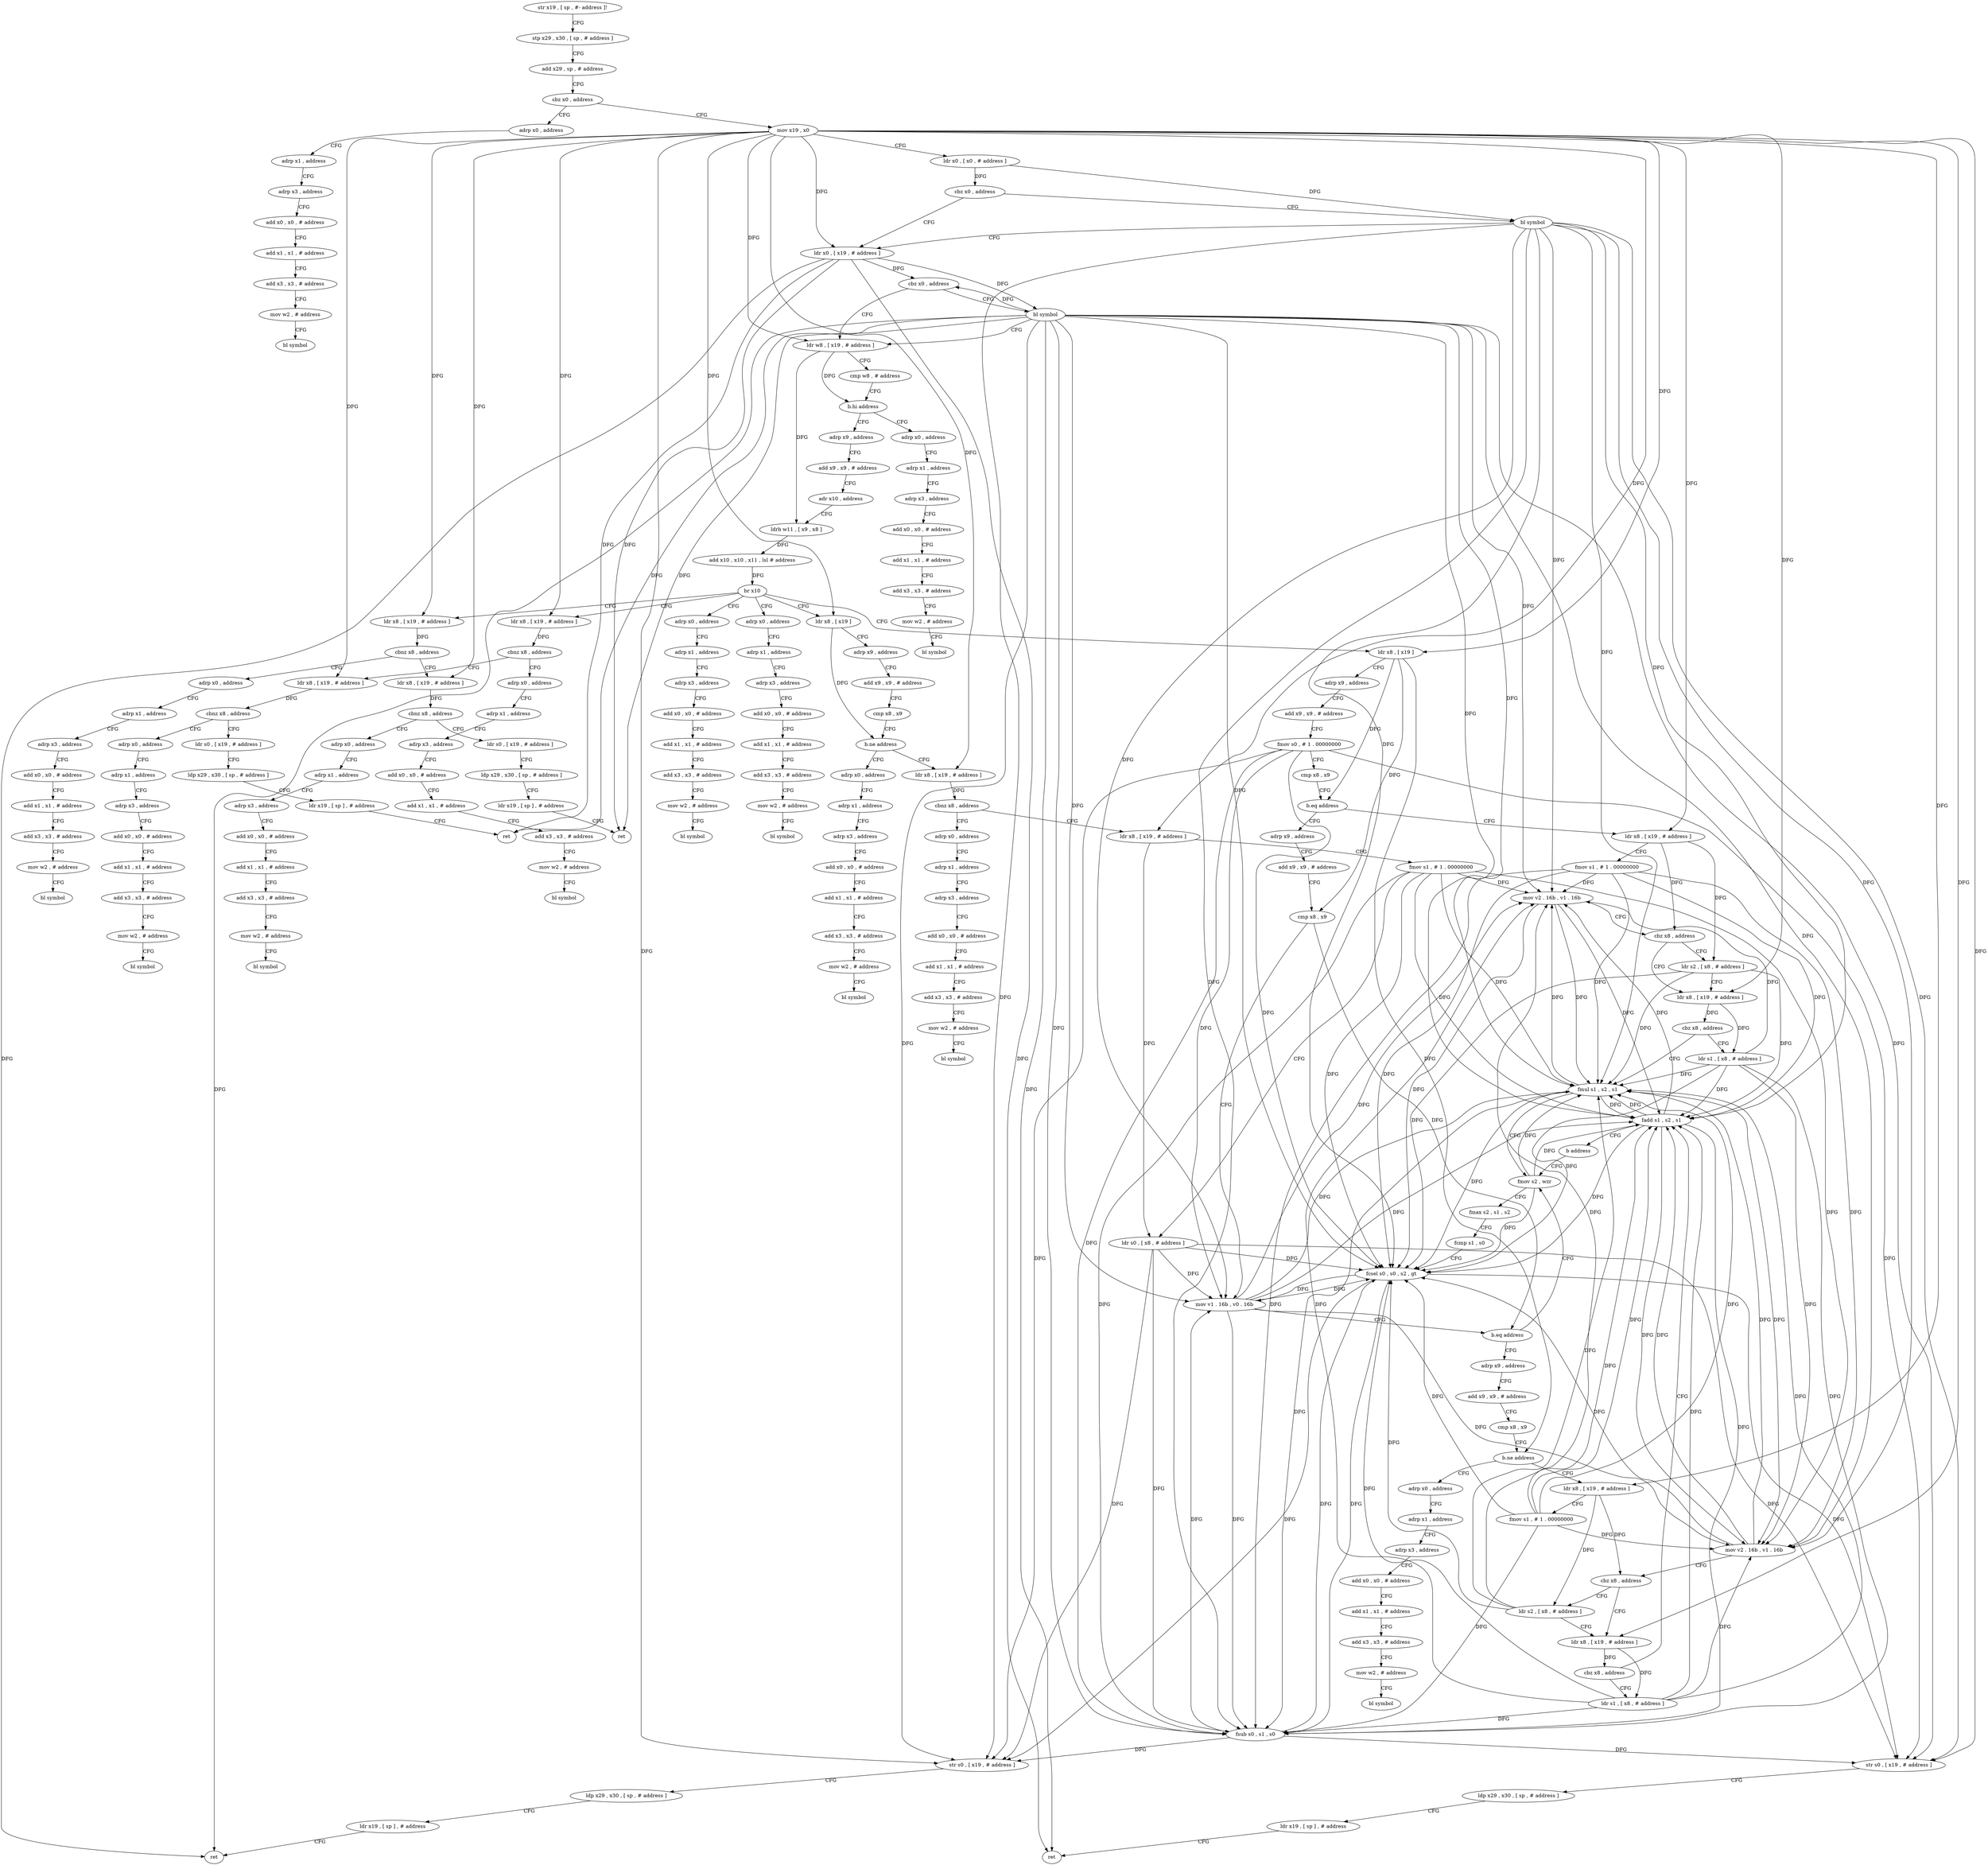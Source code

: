 digraph "func" {
"4220416" [label = "str x19 , [ sp , #- address ]!" ]
"4220420" [label = "stp x29 , x30 , [ sp , # address ]" ]
"4220424" [label = "add x29 , sp , # address" ]
"4220428" [label = "cbz x0 , address" ]
"4220788" [label = "adrp x0 , address" ]
"4220432" [label = "mov x19 , x0" ]
"4220792" [label = "adrp x1 , address" ]
"4220796" [label = "adrp x3 , address" ]
"4220800" [label = "add x0 , x0 , # address" ]
"4220804" [label = "add x1 , x1 , # address" ]
"4220808" [label = "add x3 , x3 , # address" ]
"4220812" [label = "mov w2 , # address" ]
"4220816" [label = "bl symbol" ]
"4220436" [label = "ldr x0 , [ x0 , # address ]" ]
"4220440" [label = "cbz x0 , address" ]
"4220448" [label = "ldr x0 , [ x19 , # address ]" ]
"4220444" [label = "bl symbol" ]
"4220452" [label = "cbz x0 , address" ]
"4220460" [label = "ldr w8 , [ x19 , # address ]" ]
"4220456" [label = "bl symbol" ]
"4220464" [label = "cmp w8 , # address" ]
"4220468" [label = "b.hi address" ]
"4220820" [label = "adrp x0 , address" ]
"4220472" [label = "adrp x9 , address" ]
"4220824" [label = "adrp x1 , address" ]
"4220828" [label = "adrp x3 , address" ]
"4220832" [label = "add x0 , x0 , # address" ]
"4220836" [label = "add x1 , x1 , # address" ]
"4220840" [label = "add x3 , x3 , # address" ]
"4220844" [label = "mov w2 , # address" ]
"4220848" [label = "bl symbol" ]
"4220476" [label = "add x9 , x9 , # address" ]
"4220480" [label = "adr x10 , address" ]
"4220484" [label = "ldrb w11 , [ x9 , x8 ]" ]
"4220488" [label = "add x10 , x10 , x11 , lsl # address" ]
"4220492" [label = "br x10" ]
"4220496" [label = "ldr x8 , [ x19 , # address ]" ]
"4220528" [label = "ldr x8 , [ x19 ]" ]
"4220588" [label = "ldr x8 , [ x19 ]" ]
"4220688" [label = "ldr x8 , [ x19 , # address ]" ]
"4220852" [label = "adrp x0 , address" ]
"4220884" [label = "adrp x0 , address" ]
"4220500" [label = "cbnz x8 , address" ]
"4220916" [label = "adrp x0 , address" ]
"4220504" [label = "ldr x8 , [ x19 , # address ]" ]
"4220532" [label = "adrp x9 , address" ]
"4220536" [label = "add x9 , x9 , # address" ]
"4220540" [label = "cmp x8 , x9" ]
"4220544" [label = "b.ne address" ]
"4220980" [label = "adrp x0 , address" ]
"4220548" [label = "ldr x8 , [ x19 , # address ]" ]
"4220592" [label = "adrp x9 , address" ]
"4220596" [label = "add x9 , x9 , # address" ]
"4220600" [label = "fmov s0 , # 1 . 00000000" ]
"4220604" [label = "cmp x8 , x9" ]
"4220608" [label = "b.eq address" ]
"4220720" [label = "ldr x8 , [ x19 , # address ]" ]
"4220612" [label = "adrp x9 , address" ]
"4220692" [label = "cbnz x8 , address" ]
"4221044" [label = "adrp x0 , address" ]
"4220696" [label = "ldr x8 , [ x19 , # address ]" ]
"4220856" [label = "adrp x1 , address" ]
"4220860" [label = "adrp x3 , address" ]
"4220864" [label = "add x0 , x0 , # address" ]
"4220868" [label = "add x1 , x1 , # address" ]
"4220872" [label = "add x3 , x3 , # address" ]
"4220876" [label = "mov w2 , # address" ]
"4220880" [label = "bl symbol" ]
"4220888" [label = "adrp x1 , address" ]
"4220892" [label = "adrp x3 , address" ]
"4220896" [label = "add x0 , x0 , # address" ]
"4220900" [label = "add x1 , x1 , # address" ]
"4220904" [label = "add x3 , x3 , # address" ]
"4220908" [label = "mov w2 , # address" ]
"4220912" [label = "bl symbol" ]
"4220920" [label = "adrp x1 , address" ]
"4220924" [label = "adrp x3 , address" ]
"4220928" [label = "add x0 , x0 , # address" ]
"4220932" [label = "add x1 , x1 , # address" ]
"4220936" [label = "add x3 , x3 , # address" ]
"4220940" [label = "mov w2 , # address" ]
"4220944" [label = "bl symbol" ]
"4220508" [label = "cbnz x8 , address" ]
"4220948" [label = "adrp x0 , address" ]
"4220512" [label = "ldr s0 , [ x19 , # address ]" ]
"4220984" [label = "adrp x1 , address" ]
"4220988" [label = "adrp x3 , address" ]
"4220992" [label = "add x0 , x0 , # address" ]
"4220996" [label = "add x1 , x1 , # address" ]
"4221000" [label = "add x3 , x3 , # address" ]
"4221004" [label = "mov w2 , # address" ]
"4221008" [label = "bl symbol" ]
"4220552" [label = "cbnz x8 , address" ]
"4221012" [label = "adrp x0 , address" ]
"4220556" [label = "ldr x8 , [ x19 , # address ]" ]
"4220724" [label = "fmov s1 , # 1 . 00000000" ]
"4220728" [label = "mov v2 . 16b , v1 . 16b" ]
"4220732" [label = "cbz x8 , address" ]
"4220740" [label = "ldr x8 , [ x19 , # address ]" ]
"4220736" [label = "ldr s2 , [ x8 , # address ]" ]
"4220616" [label = "add x9 , x9 , # address" ]
"4220620" [label = "cmp x8 , x9" ]
"4220624" [label = "mov v1 . 16b , v0 . 16b" ]
"4220628" [label = "b.eq address" ]
"4220756" [label = "fmov s2 , wzr" ]
"4220632" [label = "adrp x9 , address" ]
"4221048" [label = "adrp x1 , address" ]
"4221052" [label = "adrp x3 , address" ]
"4221056" [label = "add x0 , x0 , # address" ]
"4221060" [label = "add x1 , x1 , # address" ]
"4221064" [label = "add x3 , x3 , # address" ]
"4221068" [label = "mov w2 , # address" ]
"4221072" [label = "bl symbol" ]
"4220700" [label = "cbnz x8 , address" ]
"4221076" [label = "adrp x0 , address" ]
"4220704" [label = "ldr s0 , [ x19 , # address ]" ]
"4220952" [label = "adrp x1 , address" ]
"4220956" [label = "adrp x3 , address" ]
"4220960" [label = "add x0 , x0 , # address" ]
"4220964" [label = "add x1 , x1 , # address" ]
"4220968" [label = "add x3 , x3 , # address" ]
"4220972" [label = "mov w2 , # address" ]
"4220976" [label = "bl symbol" ]
"4220516" [label = "ldp x29 , x30 , [ sp , # address ]" ]
"4220520" [label = "ldr x19 , [ sp ] , # address" ]
"4220524" [label = "ret" ]
"4221016" [label = "adrp x1 , address" ]
"4221020" [label = "adrp x3 , address" ]
"4221024" [label = "add x0 , x0 , # address" ]
"4221028" [label = "add x1 , x1 , # address" ]
"4221032" [label = "add x3 , x3 , # address" ]
"4221036" [label = "mov w2 , # address" ]
"4221040" [label = "bl symbol" ]
"4220560" [label = "fmov s1 , # 1 . 00000000" ]
"4220564" [label = "ldr s0 , [ x8 , # address ]" ]
"4220568" [label = "fsub s0 , s1 , s0" ]
"4220572" [label = "str s0 , [ x19 , # address ]" ]
"4220576" [label = "ldp x29 , x30 , [ sp , # address ]" ]
"4220580" [label = "ldr x19 , [ sp ] , # address" ]
"4220584" [label = "ret" ]
"4220744" [label = "cbz x8 , address" ]
"4220752" [label = "fmul s1 , s2 , s1" ]
"4220748" [label = "ldr s1 , [ x8 , # address ]" ]
"4220760" [label = "fmax s2 , s1 , s2" ]
"4220764" [label = "fcmp s1 , s0" ]
"4220768" [label = "fcsel s0 , s0 , s2 , gt" ]
"4220772" [label = "str s0 , [ x19 , # address ]" ]
"4220776" [label = "ldp x29 , x30 , [ sp , # address ]" ]
"4220780" [label = "ldr x19 , [ sp ] , # address" ]
"4220784" [label = "ret" ]
"4220636" [label = "add x9 , x9 , # address" ]
"4220640" [label = "cmp x8 , x9" ]
"4220644" [label = "b.ne address" ]
"4221108" [label = "adrp x0 , address" ]
"4220648" [label = "ldr x8 , [ x19 , # address ]" ]
"4221080" [label = "adrp x1 , address" ]
"4221084" [label = "adrp x3 , address" ]
"4221088" [label = "add x0 , x0 , # address" ]
"4221092" [label = "add x1 , x1 , # address" ]
"4221096" [label = "add x3 , x3 , # address" ]
"4221100" [label = "mov w2 , # address" ]
"4221104" [label = "bl symbol" ]
"4220708" [label = "ldp x29 , x30 , [ sp , # address ]" ]
"4220712" [label = "ldr x19 , [ sp ] , # address" ]
"4220716" [label = "ret" ]
"4221112" [label = "adrp x1 , address" ]
"4221116" [label = "adrp x3 , address" ]
"4221120" [label = "add x0 , x0 , # address" ]
"4221124" [label = "add x1 , x1 , # address" ]
"4221128" [label = "add x3 , x3 , # address" ]
"4221132" [label = "mov w2 , # address" ]
"4221136" [label = "bl symbol" ]
"4220652" [label = "fmov s1 , # 1 . 00000000" ]
"4220656" [label = "mov v2 . 16b , v1 . 16b" ]
"4220660" [label = "cbz x8 , address" ]
"4220668" [label = "ldr x8 , [ x19 , # address ]" ]
"4220664" [label = "ldr s2 , [ x8 , # address ]" ]
"4220672" [label = "cbz x8 , address" ]
"4220680" [label = "fadd s1 , s2 , s1" ]
"4220676" [label = "ldr s1 , [ x8 , # address ]" ]
"4220684" [label = "b address" ]
"4220416" -> "4220420" [ label = "CFG" ]
"4220420" -> "4220424" [ label = "CFG" ]
"4220424" -> "4220428" [ label = "CFG" ]
"4220428" -> "4220788" [ label = "CFG" ]
"4220428" -> "4220432" [ label = "CFG" ]
"4220788" -> "4220792" [ label = "CFG" ]
"4220432" -> "4220436" [ label = "CFG" ]
"4220432" -> "4220448" [ label = "DFG" ]
"4220432" -> "4220460" [ label = "DFG" ]
"4220432" -> "4220496" [ label = "DFG" ]
"4220432" -> "4220528" [ label = "DFG" ]
"4220432" -> "4220588" [ label = "DFG" ]
"4220432" -> "4220688" [ label = "DFG" ]
"4220432" -> "4220504" [ label = "DFG" ]
"4220432" -> "4220548" [ label = "DFG" ]
"4220432" -> "4220720" [ label = "DFG" ]
"4220432" -> "4220696" [ label = "DFG" ]
"4220432" -> "4220556" [ label = "DFG" ]
"4220432" -> "4220572" [ label = "DFG" ]
"4220432" -> "4220740" [ label = "DFG" ]
"4220432" -> "4220648" [ label = "DFG" ]
"4220432" -> "4220772" [ label = "DFG" ]
"4220432" -> "4220668" [ label = "DFG" ]
"4220792" -> "4220796" [ label = "CFG" ]
"4220796" -> "4220800" [ label = "CFG" ]
"4220800" -> "4220804" [ label = "CFG" ]
"4220804" -> "4220808" [ label = "CFG" ]
"4220808" -> "4220812" [ label = "CFG" ]
"4220812" -> "4220816" [ label = "CFG" ]
"4220436" -> "4220440" [ label = "DFG" ]
"4220436" -> "4220444" [ label = "DFG" ]
"4220440" -> "4220448" [ label = "CFG" ]
"4220440" -> "4220444" [ label = "CFG" ]
"4220448" -> "4220452" [ label = "DFG" ]
"4220448" -> "4220456" [ label = "DFG" ]
"4220448" -> "4220524" [ label = "DFG" ]
"4220448" -> "4220584" [ label = "DFG" ]
"4220448" -> "4220716" [ label = "DFG" ]
"4220448" -> "4220784" [ label = "DFG" ]
"4220444" -> "4220448" [ label = "CFG" ]
"4220444" -> "4220624" [ label = "DFG" ]
"4220444" -> "4220568" [ label = "DFG" ]
"4220444" -> "4220572" [ label = "DFG" ]
"4220444" -> "4220768" [ label = "DFG" ]
"4220444" -> "4220772" [ label = "DFG" ]
"4220444" -> "4220728" [ label = "DFG" ]
"4220444" -> "4220752" [ label = "DFG" ]
"4220444" -> "4220656" [ label = "DFG" ]
"4220444" -> "4220680" [ label = "DFG" ]
"4220452" -> "4220460" [ label = "CFG" ]
"4220452" -> "4220456" [ label = "CFG" ]
"4220460" -> "4220464" [ label = "CFG" ]
"4220460" -> "4220468" [ label = "DFG" ]
"4220460" -> "4220484" [ label = "DFG" ]
"4220456" -> "4220460" [ label = "CFG" ]
"4220456" -> "4220452" [ label = "DFG" ]
"4220456" -> "4220524" [ label = "DFG" ]
"4220456" -> "4220584" [ label = "DFG" ]
"4220456" -> "4220716" [ label = "DFG" ]
"4220456" -> "4220784" [ label = "DFG" ]
"4220456" -> "4220624" [ label = "DFG" ]
"4220456" -> "4220568" [ label = "DFG" ]
"4220456" -> "4220572" [ label = "DFG" ]
"4220456" -> "4220768" [ label = "DFG" ]
"4220456" -> "4220772" [ label = "DFG" ]
"4220456" -> "4220728" [ label = "DFG" ]
"4220456" -> "4220752" [ label = "DFG" ]
"4220456" -> "4220656" [ label = "DFG" ]
"4220456" -> "4220680" [ label = "DFG" ]
"4220464" -> "4220468" [ label = "CFG" ]
"4220468" -> "4220820" [ label = "CFG" ]
"4220468" -> "4220472" [ label = "CFG" ]
"4220820" -> "4220824" [ label = "CFG" ]
"4220472" -> "4220476" [ label = "CFG" ]
"4220824" -> "4220828" [ label = "CFG" ]
"4220828" -> "4220832" [ label = "CFG" ]
"4220832" -> "4220836" [ label = "CFG" ]
"4220836" -> "4220840" [ label = "CFG" ]
"4220840" -> "4220844" [ label = "CFG" ]
"4220844" -> "4220848" [ label = "CFG" ]
"4220476" -> "4220480" [ label = "CFG" ]
"4220480" -> "4220484" [ label = "CFG" ]
"4220484" -> "4220488" [ label = "DFG" ]
"4220488" -> "4220492" [ label = "DFG" ]
"4220492" -> "4220496" [ label = "CFG" ]
"4220492" -> "4220528" [ label = "CFG" ]
"4220492" -> "4220588" [ label = "CFG" ]
"4220492" -> "4220688" [ label = "CFG" ]
"4220492" -> "4220852" [ label = "CFG" ]
"4220492" -> "4220884" [ label = "CFG" ]
"4220496" -> "4220500" [ label = "DFG" ]
"4220528" -> "4220532" [ label = "CFG" ]
"4220528" -> "4220544" [ label = "DFG" ]
"4220588" -> "4220592" [ label = "CFG" ]
"4220588" -> "4220608" [ label = "DFG" ]
"4220588" -> "4220620" [ label = "DFG" ]
"4220588" -> "4220644" [ label = "DFG" ]
"4220688" -> "4220692" [ label = "DFG" ]
"4220852" -> "4220856" [ label = "CFG" ]
"4220884" -> "4220888" [ label = "CFG" ]
"4220500" -> "4220916" [ label = "CFG" ]
"4220500" -> "4220504" [ label = "CFG" ]
"4220916" -> "4220920" [ label = "CFG" ]
"4220504" -> "4220508" [ label = "DFG" ]
"4220532" -> "4220536" [ label = "CFG" ]
"4220536" -> "4220540" [ label = "CFG" ]
"4220540" -> "4220544" [ label = "CFG" ]
"4220544" -> "4220980" [ label = "CFG" ]
"4220544" -> "4220548" [ label = "CFG" ]
"4220980" -> "4220984" [ label = "CFG" ]
"4220548" -> "4220552" [ label = "DFG" ]
"4220592" -> "4220596" [ label = "CFG" ]
"4220596" -> "4220600" [ label = "CFG" ]
"4220600" -> "4220604" [ label = "CFG" ]
"4220600" -> "4220624" [ label = "DFG" ]
"4220600" -> "4220568" [ label = "DFG" ]
"4220600" -> "4220572" [ label = "DFG" ]
"4220600" -> "4220768" [ label = "DFG" ]
"4220600" -> "4220772" [ label = "DFG" ]
"4220604" -> "4220608" [ label = "CFG" ]
"4220608" -> "4220720" [ label = "CFG" ]
"4220608" -> "4220612" [ label = "CFG" ]
"4220720" -> "4220724" [ label = "CFG" ]
"4220720" -> "4220732" [ label = "DFG" ]
"4220720" -> "4220736" [ label = "DFG" ]
"4220612" -> "4220616" [ label = "CFG" ]
"4220692" -> "4221044" [ label = "CFG" ]
"4220692" -> "4220696" [ label = "CFG" ]
"4221044" -> "4221048" [ label = "CFG" ]
"4220696" -> "4220700" [ label = "DFG" ]
"4220856" -> "4220860" [ label = "CFG" ]
"4220860" -> "4220864" [ label = "CFG" ]
"4220864" -> "4220868" [ label = "CFG" ]
"4220868" -> "4220872" [ label = "CFG" ]
"4220872" -> "4220876" [ label = "CFG" ]
"4220876" -> "4220880" [ label = "CFG" ]
"4220888" -> "4220892" [ label = "CFG" ]
"4220892" -> "4220896" [ label = "CFG" ]
"4220896" -> "4220900" [ label = "CFG" ]
"4220900" -> "4220904" [ label = "CFG" ]
"4220904" -> "4220908" [ label = "CFG" ]
"4220908" -> "4220912" [ label = "CFG" ]
"4220920" -> "4220924" [ label = "CFG" ]
"4220924" -> "4220928" [ label = "CFG" ]
"4220928" -> "4220932" [ label = "CFG" ]
"4220932" -> "4220936" [ label = "CFG" ]
"4220936" -> "4220940" [ label = "CFG" ]
"4220940" -> "4220944" [ label = "CFG" ]
"4220508" -> "4220948" [ label = "CFG" ]
"4220508" -> "4220512" [ label = "CFG" ]
"4220948" -> "4220952" [ label = "CFG" ]
"4220512" -> "4220516" [ label = "CFG" ]
"4220984" -> "4220988" [ label = "CFG" ]
"4220988" -> "4220992" [ label = "CFG" ]
"4220992" -> "4220996" [ label = "CFG" ]
"4220996" -> "4221000" [ label = "CFG" ]
"4221000" -> "4221004" [ label = "CFG" ]
"4221004" -> "4221008" [ label = "CFG" ]
"4220552" -> "4221012" [ label = "CFG" ]
"4220552" -> "4220556" [ label = "CFG" ]
"4221012" -> "4221016" [ label = "CFG" ]
"4220556" -> "4220560" [ label = "CFG" ]
"4220556" -> "4220564" [ label = "DFG" ]
"4220724" -> "4220728" [ label = "DFG" ]
"4220724" -> "4220568" [ label = "DFG" ]
"4220724" -> "4220768" [ label = "DFG" ]
"4220724" -> "4220752" [ label = "DFG" ]
"4220724" -> "4220656" [ label = "DFG" ]
"4220724" -> "4220680" [ label = "DFG" ]
"4220728" -> "4220732" [ label = "CFG" ]
"4220728" -> "4220752" [ label = "DFG" ]
"4220728" -> "4220768" [ label = "DFG" ]
"4220728" -> "4220680" [ label = "DFG" ]
"4220732" -> "4220740" [ label = "CFG" ]
"4220732" -> "4220736" [ label = "CFG" ]
"4220740" -> "4220744" [ label = "DFG" ]
"4220740" -> "4220748" [ label = "DFG" ]
"4220736" -> "4220740" [ label = "CFG" ]
"4220736" -> "4220752" [ label = "DFG" ]
"4220736" -> "4220768" [ label = "DFG" ]
"4220736" -> "4220680" [ label = "DFG" ]
"4220616" -> "4220620" [ label = "CFG" ]
"4220620" -> "4220624" [ label = "CFG" ]
"4220620" -> "4220628" [ label = "DFG" ]
"4220624" -> "4220628" [ label = "CFG" ]
"4220624" -> "4220728" [ label = "DFG" ]
"4220624" -> "4220568" [ label = "DFG" ]
"4220624" -> "4220768" [ label = "DFG" ]
"4220624" -> "4220752" [ label = "DFG" ]
"4220624" -> "4220656" [ label = "DFG" ]
"4220624" -> "4220680" [ label = "DFG" ]
"4220628" -> "4220756" [ label = "CFG" ]
"4220628" -> "4220632" [ label = "CFG" ]
"4220756" -> "4220760" [ label = "CFG" ]
"4220756" -> "4220752" [ label = "DFG" ]
"4220756" -> "4220768" [ label = "DFG" ]
"4220756" -> "4220680" [ label = "DFG" ]
"4220632" -> "4220636" [ label = "CFG" ]
"4221048" -> "4221052" [ label = "CFG" ]
"4221052" -> "4221056" [ label = "CFG" ]
"4221056" -> "4221060" [ label = "CFG" ]
"4221060" -> "4221064" [ label = "CFG" ]
"4221064" -> "4221068" [ label = "CFG" ]
"4221068" -> "4221072" [ label = "CFG" ]
"4220700" -> "4221076" [ label = "CFG" ]
"4220700" -> "4220704" [ label = "CFG" ]
"4221076" -> "4221080" [ label = "CFG" ]
"4220704" -> "4220708" [ label = "CFG" ]
"4220952" -> "4220956" [ label = "CFG" ]
"4220956" -> "4220960" [ label = "CFG" ]
"4220960" -> "4220964" [ label = "CFG" ]
"4220964" -> "4220968" [ label = "CFG" ]
"4220968" -> "4220972" [ label = "CFG" ]
"4220972" -> "4220976" [ label = "CFG" ]
"4220516" -> "4220520" [ label = "CFG" ]
"4220520" -> "4220524" [ label = "CFG" ]
"4221016" -> "4221020" [ label = "CFG" ]
"4221020" -> "4221024" [ label = "CFG" ]
"4221024" -> "4221028" [ label = "CFG" ]
"4221028" -> "4221032" [ label = "CFG" ]
"4221032" -> "4221036" [ label = "CFG" ]
"4221036" -> "4221040" [ label = "CFG" ]
"4220560" -> "4220564" [ label = "CFG" ]
"4220560" -> "4220728" [ label = "DFG" ]
"4220560" -> "4220568" [ label = "DFG" ]
"4220560" -> "4220768" [ label = "DFG" ]
"4220560" -> "4220752" [ label = "DFG" ]
"4220560" -> "4220656" [ label = "DFG" ]
"4220560" -> "4220680" [ label = "DFG" ]
"4220564" -> "4220568" [ label = "DFG" ]
"4220564" -> "4220624" [ label = "DFG" ]
"4220564" -> "4220572" [ label = "DFG" ]
"4220564" -> "4220768" [ label = "DFG" ]
"4220564" -> "4220772" [ label = "DFG" ]
"4220568" -> "4220572" [ label = "DFG" ]
"4220568" -> "4220624" [ label = "DFG" ]
"4220568" -> "4220768" [ label = "DFG" ]
"4220568" -> "4220772" [ label = "DFG" ]
"4220572" -> "4220576" [ label = "CFG" ]
"4220576" -> "4220580" [ label = "CFG" ]
"4220580" -> "4220584" [ label = "CFG" ]
"4220744" -> "4220752" [ label = "CFG" ]
"4220744" -> "4220748" [ label = "CFG" ]
"4220752" -> "4220756" [ label = "CFG" ]
"4220752" -> "4220728" [ label = "DFG" ]
"4220752" -> "4220568" [ label = "DFG" ]
"4220752" -> "4220768" [ label = "DFG" ]
"4220752" -> "4220656" [ label = "DFG" ]
"4220752" -> "4220680" [ label = "DFG" ]
"4220748" -> "4220752" [ label = "DFG" ]
"4220748" -> "4220728" [ label = "DFG" ]
"4220748" -> "4220568" [ label = "DFG" ]
"4220748" -> "4220768" [ label = "DFG" ]
"4220748" -> "4220656" [ label = "DFG" ]
"4220748" -> "4220680" [ label = "DFG" ]
"4220760" -> "4220764" [ label = "CFG" ]
"4220764" -> "4220768" [ label = "CFG" ]
"4220768" -> "4220772" [ label = "DFG" ]
"4220768" -> "4220624" [ label = "DFG" ]
"4220768" -> "4220568" [ label = "DFG" ]
"4220768" -> "4220572" [ label = "DFG" ]
"4220772" -> "4220776" [ label = "CFG" ]
"4220776" -> "4220780" [ label = "CFG" ]
"4220780" -> "4220784" [ label = "CFG" ]
"4220636" -> "4220640" [ label = "CFG" ]
"4220640" -> "4220644" [ label = "CFG" ]
"4220644" -> "4221108" [ label = "CFG" ]
"4220644" -> "4220648" [ label = "CFG" ]
"4221108" -> "4221112" [ label = "CFG" ]
"4220648" -> "4220652" [ label = "CFG" ]
"4220648" -> "4220660" [ label = "DFG" ]
"4220648" -> "4220664" [ label = "DFG" ]
"4221080" -> "4221084" [ label = "CFG" ]
"4221084" -> "4221088" [ label = "CFG" ]
"4221088" -> "4221092" [ label = "CFG" ]
"4221092" -> "4221096" [ label = "CFG" ]
"4221096" -> "4221100" [ label = "CFG" ]
"4221100" -> "4221104" [ label = "CFG" ]
"4220708" -> "4220712" [ label = "CFG" ]
"4220712" -> "4220716" [ label = "CFG" ]
"4221112" -> "4221116" [ label = "CFG" ]
"4221116" -> "4221120" [ label = "CFG" ]
"4221120" -> "4221124" [ label = "CFG" ]
"4221124" -> "4221128" [ label = "CFG" ]
"4221128" -> "4221132" [ label = "CFG" ]
"4221132" -> "4221136" [ label = "CFG" ]
"4220652" -> "4220656" [ label = "DFG" ]
"4220652" -> "4220728" [ label = "DFG" ]
"4220652" -> "4220752" [ label = "DFG" ]
"4220652" -> "4220568" [ label = "DFG" ]
"4220652" -> "4220768" [ label = "DFG" ]
"4220652" -> "4220680" [ label = "DFG" ]
"4220656" -> "4220660" [ label = "CFG" ]
"4220656" -> "4220768" [ label = "DFG" ]
"4220656" -> "4220752" [ label = "DFG" ]
"4220656" -> "4220680" [ label = "DFG" ]
"4220660" -> "4220668" [ label = "CFG" ]
"4220660" -> "4220664" [ label = "CFG" ]
"4220668" -> "4220672" [ label = "DFG" ]
"4220668" -> "4220676" [ label = "DFG" ]
"4220664" -> "4220668" [ label = "CFG" ]
"4220664" -> "4220768" [ label = "DFG" ]
"4220664" -> "4220752" [ label = "DFG" ]
"4220664" -> "4220680" [ label = "DFG" ]
"4220672" -> "4220680" [ label = "CFG" ]
"4220672" -> "4220676" [ label = "CFG" ]
"4220680" -> "4220684" [ label = "CFG" ]
"4220680" -> "4220728" [ label = "DFG" ]
"4220680" -> "4220752" [ label = "DFG" ]
"4220680" -> "4220656" [ label = "DFG" ]
"4220680" -> "4220568" [ label = "DFG" ]
"4220680" -> "4220768" [ label = "DFG" ]
"4220676" -> "4220680" [ label = "DFG" ]
"4220676" -> "4220728" [ label = "DFG" ]
"4220676" -> "4220752" [ label = "DFG" ]
"4220676" -> "4220656" [ label = "DFG" ]
"4220676" -> "4220568" [ label = "DFG" ]
"4220676" -> "4220768" [ label = "DFG" ]
"4220684" -> "4220756" [ label = "CFG" ]
}
